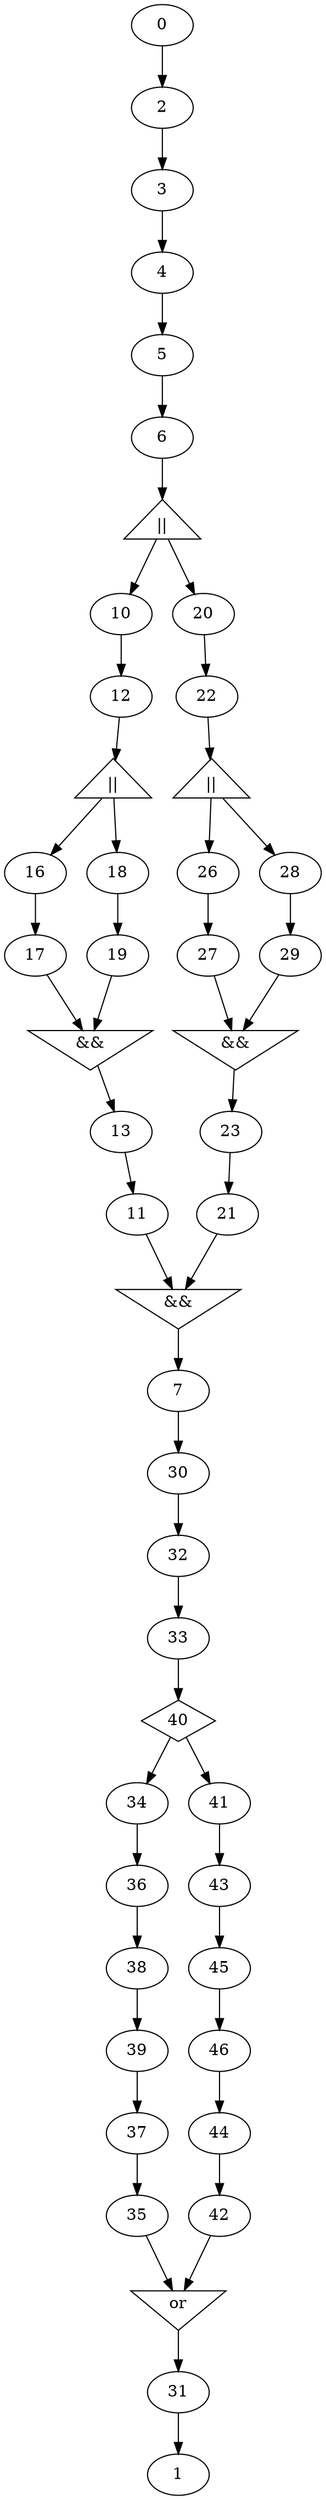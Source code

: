 digraph G {
  "0" [label="0" shape="ellipse"];
  "1" [label="1" shape="ellipse"];
  "2" [label="2" shape="ellipse"];
  "3" [label="3" shape="ellipse"];
  "4" [label="4" shape="ellipse"];
  "5" [label="5" shape="ellipse"];
  "6" [label="6" shape="ellipse"];
  "7" [label="7" shape="ellipse"];
  "8" [label="&&" shape="invtriangle"];
  "9" [label="||" shape="triangle"];
  "10" [label="10" shape="ellipse"];
  "11" [label="11" shape="ellipse"];
  "12" [label="12" shape="ellipse"];
  "13" [label="13" shape="ellipse"];
  "14" [label="&&" shape="invtriangle"];
  "15" [label="||" shape="triangle"];
  "16" [label="16" shape="ellipse"];
  "17" [label="17" shape="ellipse"];
  "18" [label="18" shape="ellipse"];
  "19" [label="19" shape="ellipse"];
  "20" [label="20" shape="ellipse"];
  "21" [label="21" shape="ellipse"];
  "22" [label="22" shape="ellipse"];
  "23" [label="23" shape="ellipse"];
  "24" [label="&&" shape="invtriangle"];
  "25" [label="||" shape="triangle"];
  "26" [label="26" shape="ellipse"];
  "27" [label="27" shape="ellipse"];
  "28" [label="28" shape="ellipse"];
  "29" [label="29" shape="ellipse"];
  "30" [label="30" shape="ellipse"];
  "31" [label="31" shape="ellipse"];
  "32" [label="32" shape="ellipse"];
  "33" [label="33" shape="ellipse"];
  "34" [label="34" shape="ellipse"];
  "35" [label="35" shape="ellipse"];
  "36" [label="36" shape="ellipse"];
  "37" [label="37" shape="ellipse"];
  "38" [label="38" shape="ellipse"];
  "39" [label="39" shape="ellipse"];
  "40" [label="40" shape="diamond"];
  "41" [label="41" shape="ellipse"];
  "42" [label="42" shape="ellipse"];
  "43" [label="43" shape="ellipse"];
  "44" [label="44" shape="ellipse"];
  "45" [label="45" shape="ellipse"];
  "46" [label="46" shape="ellipse"];
  "47" [label="or" shape="invtriangle"];
  "2" -> "3" [label=""];
  "0" -> "2" [label=""];
  "4" -> "5" [label=""];
  "3" -> "4" [label=""];
  "6" -> "9" [label=""];
  "16" -> "17" [label=""];
  "12" -> "15" [label=""];
  "15" -> "16" [label=""];
  "17" -> "14" [label=""];
  "18" -> "19" [label=""];
  "15" -> "18" [label=""];
  "19" -> "14" [label=""];
  "14" -> "13" [label=""];
  "10" -> "12" [label=""];
  "13" -> "11" [label=""];
  "9" -> "10" [label=""];
  "11" -> "8" [label=""];
  "26" -> "27" [label=""];
  "22" -> "25" [label=""];
  "25" -> "26" [label=""];
  "27" -> "24" [label=""];
  "28" -> "29" [label=""];
  "25" -> "28" [label=""];
  "29" -> "24" [label=""];
  "24" -> "23" [label=""];
  "20" -> "22" [label=""];
  "23" -> "21" [label=""];
  "9" -> "20" [label=""];
  "21" -> "8" [label=""];
  "8" -> "7" [label=""];
  "5" -> "6" [label=""];
  "32" -> "33" [label=""];
  "38" -> "39" [label=""];
  "36" -> "38" [label=""];
  "39" -> "37" [label=""];
  "34" -> "36" [label=""];
  "37" -> "35" [label=""];
  "30" -> "32" [label=""];
  "33" -> "40" [label=""];
  "40" -> "34" [label=""];
  "45" -> "46" [label=""];
  "43" -> "45" [label=""];
  "46" -> "44" [label=""];
  "41" -> "43" [label=""];
  "44" -> "42" [label=""];
  "35" -> "47" [label=""];
  "40" -> "41" [label=""];
  "42" -> "47" [label=""];
  "47" -> "31" [label=""];
  "7" -> "30" [label=""];
  "31" -> "1" [label=""];
}